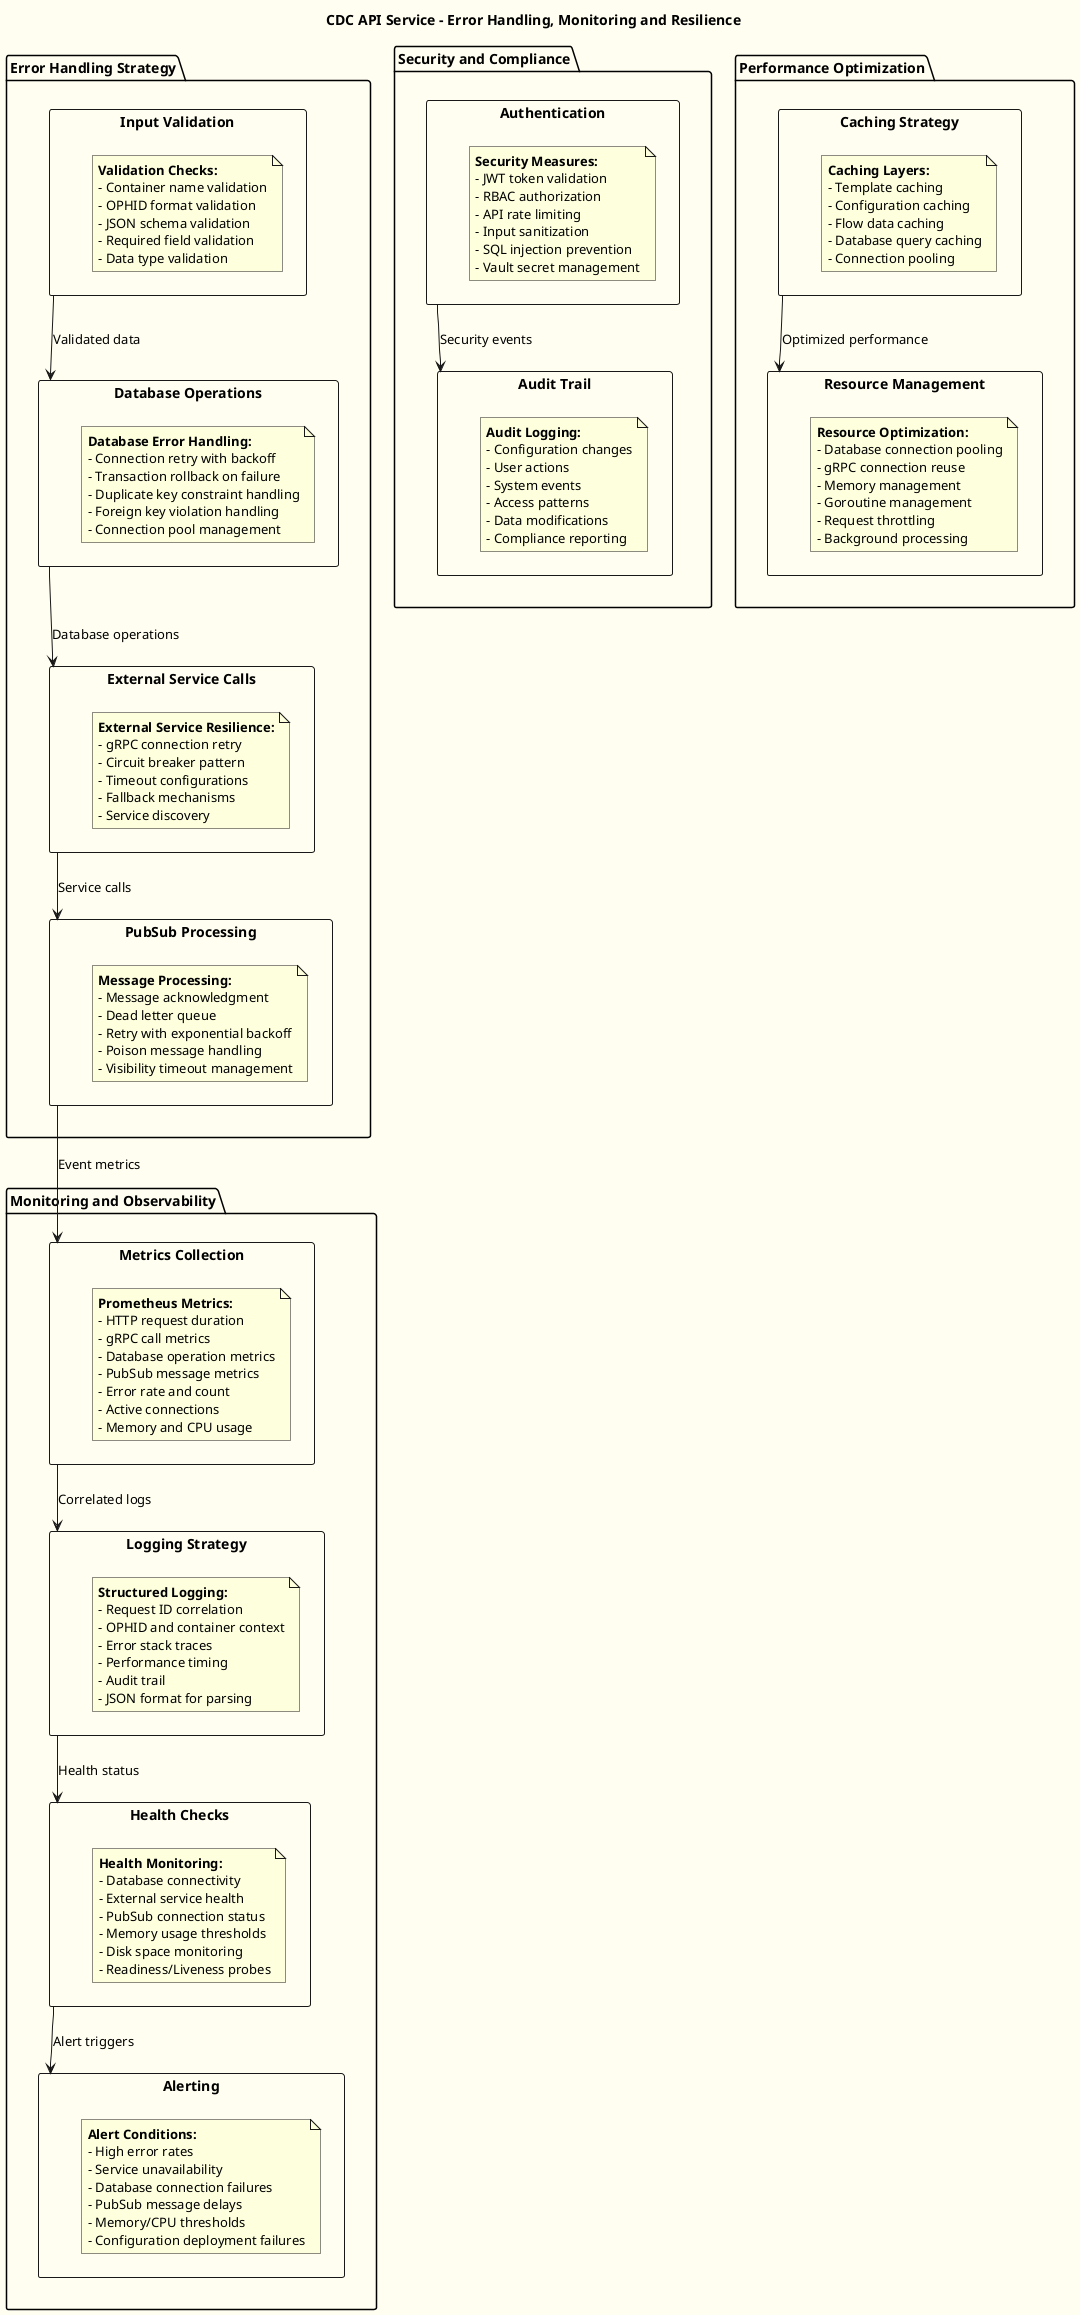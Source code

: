 @startuml CDC API Service - Error Handling and Monitoring

title CDC API Service - Error Handling, Monitoring and Resilience

skinparam backgroundColor #FFFEF0

package "Error Handling Strategy" {
    
    rectangle "Input Validation" as InputVal {
        note as ValidNote
        **Validation Checks:**
        - Container name validation
        - OPHID format validation  
        - JSON schema validation
        - Required field validation
        - Data type validation
        end note
    }
    
    rectangle "Database Operations" as DBOps {
        note as DBNote
        **Database Error Handling:**
        - Connection retry with backoff
        - Transaction rollback on failure
        - Duplicate key constraint handling
        - Foreign key violation handling
        - Connection pool management
        end note
    }
    
    rectangle "External Service Calls" as ExtServices {
        note as ExtNote
        **External Service Resilience:**
        - gRPC connection retry
        - Circuit breaker pattern
        - Timeout configurations
        - Fallback mechanisms
        - Service discovery
        end note
    }
    
    rectangle "PubSub Processing" as PubSubProc {
        note as PubSubNote
        **Message Processing:**
        - Message acknowledgment
        - Dead letter queue
        - Retry with exponential backoff
        - Poison message handling
        - Visibility timeout management
        end note
    }
}

package "Monitoring and Observability" {
    
    rectangle "Metrics Collection" as Metrics {
        note as MetricsNote
        **Prometheus Metrics:**
        - HTTP request duration
        - gRPC call metrics
        - Database operation metrics
        - PubSub message metrics
        - Error rate and count
        - Active connections
        - Memory and CPU usage
        end note
    }
    
    rectangle "Logging Strategy" as Logging {
        note as LogNote
        **Structured Logging:**
        - Request ID correlation
        - OPHID and container context
        - Error stack traces
        - Performance timing
        - Audit trail
        - JSON format for parsing
        end note
    }
    
    rectangle "Health Checks" as Health {
        note as HealthNote
        **Health Monitoring:**
        - Database connectivity
        - External service health
        - PubSub connection status
        - Memory usage thresholds
        - Disk space monitoring
        - Readiness/Liveness probes
        end note
    }
    
    rectangle "Alerting" as Alerts {
        note as AlertNote
        **Alert Conditions:**
        - High error rates
        - Service unavailability
        - Database connection failures
        - PubSub message delays
        - Memory/CPU thresholds
        - Configuration deployment failures
        end note
    }
}

package "Security and Compliance" {
    
    rectangle "Authentication" as Auth {
        note as AuthNote
        **Security Measures:**
        - JWT token validation
        - RBAC authorization
        - API rate limiting
        - Input sanitization
        - SQL injection prevention
        - Vault secret management
        end note
    }
    
    rectangle "Audit Trail" as Audit {
        note as AuditNote
        **Audit Logging:**
        - Configuration changes
        - User actions
        - System events
        - Access patterns
        - Data modifications
        - Compliance reporting
        end note
    }
}

package "Performance Optimization" {
    
    rectangle "Caching Strategy" as Cache {
        note as CacheNote
        **Caching Layers:**
        - Template caching
        - Configuration caching
        - Flow data caching
        - Database query caching
        - Connection pooling
        end note
    }
    
    rectangle "Resource Management" as Resources {
        note as ResourceNote
        **Resource Optimization:**
        - Database connection pooling
        - gRPC connection reuse
        - Memory management
        - Goroutine management
        - Request throttling
        - Background processing
        end note
    }
}

' Relationships
InputVal --> DBOps : Validated data
DBOps --> ExtServices : Database operations
ExtServices --> PubSubProc : Service calls
PubSubProc --> Metrics : Event metrics

Metrics --> Logging : Correlated logs
Logging --> Health : Health status
Health --> Alerts : Alert triggers

Auth --> Audit : Security events
Cache --> Resources : Optimized performance

@enduml
